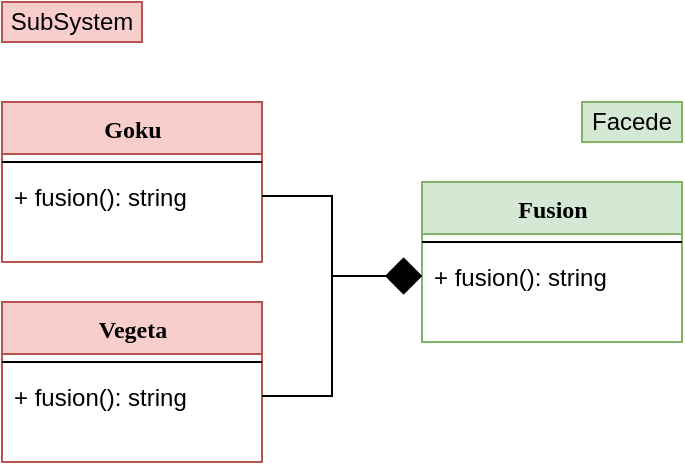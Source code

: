 <mxfile version="14.1.1" type="device"><diagram name="Page-1" id="9f46799a-70d6-7492-0946-bef42562c5a5"><mxGraphModel dx="1374" dy="713" grid="1" gridSize="10" guides="1" tooltips="1" connect="1" arrows="1" fold="1" page="1" pageScale="1" pageWidth="1100" pageHeight="850" background="#ffffff" math="0" shadow="0"><root><mxCell id="0"/><mxCell id="1" parent="0"/><mxCell id="iXoIjDwrSi9Bv7PC9EBL-7" value="Fusion" style="swimlane;html=1;fontStyle=1;align=center;verticalAlign=top;childLayout=stackLayout;horizontal=1;startSize=26;horizontalStack=0;resizeParent=1;resizeLast=0;collapsible=1;marginBottom=0;swimlaneFillColor=#ffffff;rounded=0;shadow=0;comic=0;labelBackgroundColor=none;strokeWidth=1;fillColor=#d5e8d4;fontFamily=Verdana;fontSize=12;strokeColor=#82b366;" vertex="1" parent="1"><mxGeometry x="520" y="260" width="130" height="80" as="geometry"/></mxCell><mxCell id="iXoIjDwrSi9Bv7PC9EBL-8" value="" style="line;html=1;strokeWidth=1;fillColor=none;align=left;verticalAlign=middle;spacingTop=-1;spacingLeft=3;spacingRight=3;rotatable=0;labelPosition=right;points=[];portConstraint=eastwest;" vertex="1" parent="iXoIjDwrSi9Bv7PC9EBL-7"><mxGeometry y="26" width="130" height="8" as="geometry"/></mxCell><mxCell id="iXoIjDwrSi9Bv7PC9EBL-9" value="+ fusion(): string" style="text;html=1;strokeColor=none;fillColor=none;align=left;verticalAlign=top;spacingLeft=4;spacingRight=4;whiteSpace=wrap;overflow=hidden;rotatable=0;points=[[0,0.5],[1,0.5]];portConstraint=eastwest;" vertex="1" parent="iXoIjDwrSi9Bv7PC9EBL-7"><mxGeometry y="34" width="130" height="26" as="geometry"/></mxCell><mxCell id="iXoIjDwrSi9Bv7PC9EBL-26" value="Facede" style="text;html=1;strokeColor=#82b366;fillColor=#d5e8d4;align=center;verticalAlign=middle;whiteSpace=wrap;rounded=0;" vertex="1" parent="1"><mxGeometry x="600" y="220" width="50" height="20" as="geometry"/></mxCell><mxCell id="iXoIjDwrSi9Bv7PC9EBL-27" value="Goku" style="swimlane;html=1;fontStyle=1;align=center;verticalAlign=top;childLayout=stackLayout;horizontal=1;startSize=26;horizontalStack=0;resizeParent=1;resizeLast=0;collapsible=1;marginBottom=0;swimlaneFillColor=#ffffff;rounded=0;shadow=0;comic=0;labelBackgroundColor=none;strokeWidth=1;fillColor=#f8cecc;fontFamily=Verdana;fontSize=12;strokeColor=#b85450;" vertex="1" parent="1"><mxGeometry x="310" y="220" width="130" height="80" as="geometry"/></mxCell><mxCell id="iXoIjDwrSi9Bv7PC9EBL-28" value="" style="line;html=1;strokeWidth=1;fillColor=none;align=left;verticalAlign=middle;spacingTop=-1;spacingLeft=3;spacingRight=3;rotatable=0;labelPosition=right;points=[];portConstraint=eastwest;" vertex="1" parent="iXoIjDwrSi9Bv7PC9EBL-27"><mxGeometry y="26" width="130" height="8" as="geometry"/></mxCell><mxCell id="iXoIjDwrSi9Bv7PC9EBL-29" value="+ fusion(): string" style="text;html=1;strokeColor=none;fillColor=none;align=left;verticalAlign=top;spacingLeft=4;spacingRight=4;whiteSpace=wrap;overflow=hidden;rotatable=0;points=[[0,0.5],[1,0.5]];portConstraint=eastwest;" vertex="1" parent="iXoIjDwrSi9Bv7PC9EBL-27"><mxGeometry y="34" width="130" height="26" as="geometry"/></mxCell><mxCell id="iXoIjDwrSi9Bv7PC9EBL-30" value="Vegeta" style="swimlane;html=1;fontStyle=1;align=center;verticalAlign=top;childLayout=stackLayout;horizontal=1;startSize=26;horizontalStack=0;resizeParent=1;resizeLast=0;collapsible=1;marginBottom=0;swimlaneFillColor=#ffffff;rounded=0;shadow=0;comic=0;labelBackgroundColor=none;strokeWidth=1;fillColor=#f8cecc;fontFamily=Verdana;fontSize=12;strokeColor=#b85450;" vertex="1" parent="1"><mxGeometry x="310" y="320" width="130" height="80" as="geometry"/></mxCell><mxCell id="iXoIjDwrSi9Bv7PC9EBL-31" value="" style="line;html=1;strokeWidth=1;fillColor=none;align=left;verticalAlign=middle;spacingTop=-1;spacingLeft=3;spacingRight=3;rotatable=0;labelPosition=right;points=[];portConstraint=eastwest;" vertex="1" parent="iXoIjDwrSi9Bv7PC9EBL-30"><mxGeometry y="26" width="130" height="8" as="geometry"/></mxCell><mxCell id="iXoIjDwrSi9Bv7PC9EBL-32" value="+ fusion(): string" style="text;html=1;strokeColor=none;fillColor=none;align=left;verticalAlign=top;spacingLeft=4;spacingRight=4;whiteSpace=wrap;overflow=hidden;rotatable=0;points=[[0,0.5],[1,0.5]];portConstraint=eastwest;" vertex="1" parent="iXoIjDwrSi9Bv7PC9EBL-30"><mxGeometry y="34" width="130" height="26" as="geometry"/></mxCell><mxCell id="iXoIjDwrSi9Bv7PC9EBL-33" style="edgeStyle=orthogonalEdgeStyle;rounded=0;orthogonalLoop=1;jettySize=auto;html=1;exitX=0;exitY=0.5;exitDx=0;exitDy=0;entryX=1;entryY=0.5;entryDx=0;entryDy=0;startArrow=diamond;startFill=0;startSize=16;endArrow=none;endFill=0;" edge="1" parent="1" source="iXoIjDwrSi9Bv7PC9EBL-9" target="iXoIjDwrSi9Bv7PC9EBL-29"><mxGeometry relative="1" as="geometry"/></mxCell><mxCell id="iXoIjDwrSi9Bv7PC9EBL-34" style="edgeStyle=orthogonalEdgeStyle;rounded=0;orthogonalLoop=1;jettySize=auto;html=1;exitX=0;exitY=0.5;exitDx=0;exitDy=0;startArrow=diamond;startFill=1;startSize=16;endArrow=none;endFill=0;" edge="1" parent="1" source="iXoIjDwrSi9Bv7PC9EBL-9" target="iXoIjDwrSi9Bv7PC9EBL-32"><mxGeometry relative="1" as="geometry"/></mxCell><mxCell id="iXoIjDwrSi9Bv7PC9EBL-35" value="SubSystem" style="text;html=1;strokeColor=#b85450;fillColor=#f8cecc;align=center;verticalAlign=middle;whiteSpace=wrap;rounded=0;" vertex="1" parent="1"><mxGeometry x="310" y="170" width="70" height="20" as="geometry"/></mxCell></root></mxGraphModel></diagram></mxfile>
